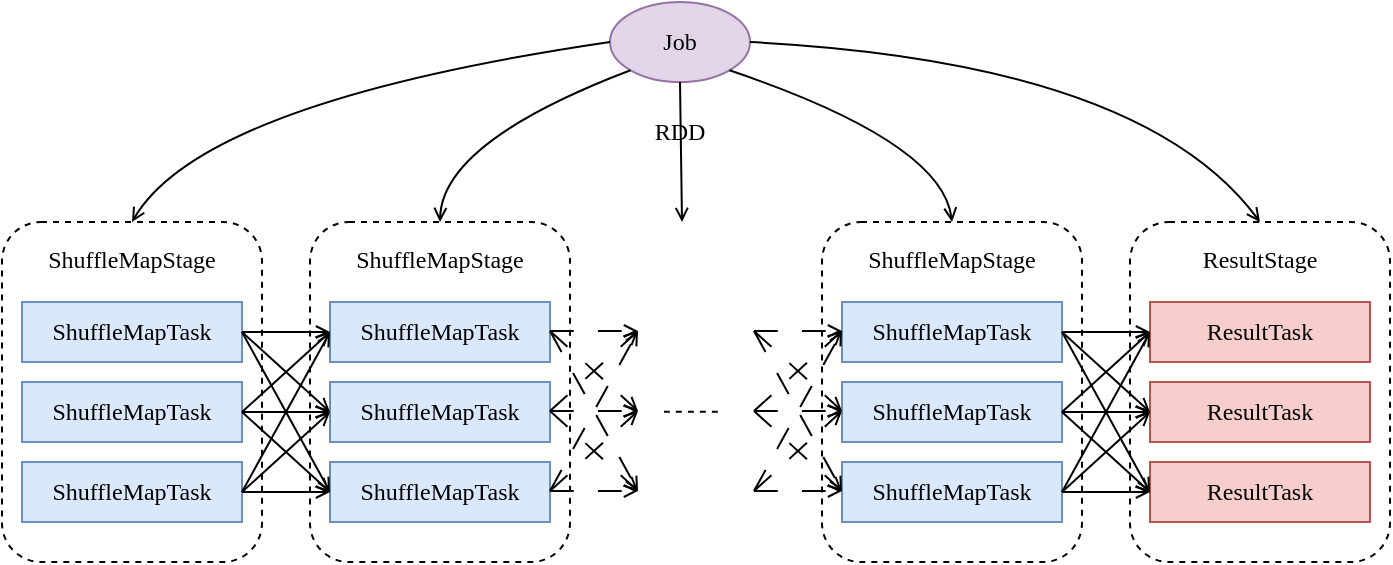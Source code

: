 <mxfile>
    <diagram id="lVGYzZIAy79_TJMXVGw1" name="第 2 页">
        <mxGraphModel dx="1463" dy="550" grid="0" gridSize="10" guides="1" tooltips="1" connect="1" arrows="1" fold="1" page="0" pageScale="1" pageWidth="827" pageHeight="1169" math="0" shadow="0">
            <root>
                <mxCell id="0"/>
                <mxCell id="1" parent="0"/>
                <mxCell id="kYEHjdni47PENweSAJBy-1" value="&lt;font face=&quot;Lucida Console&quot;&gt;Job&lt;/font&gt;" style="ellipse;whiteSpace=wrap;html=1;fillColor=#e1d5e7;strokeColor=#9673a6;" vertex="1" parent="1">
                    <mxGeometry x="344" y="20" width="70" height="40" as="geometry"/>
                </mxCell>
                <mxCell id="kYEHjdni47PENweSAJBy-2" value="" style="rounded=1;whiteSpace=wrap;html=1;dashed=1;" vertex="1" parent="1">
                    <mxGeometry x="40" y="130" width="130" height="170" as="geometry"/>
                </mxCell>
                <mxCell id="kYEHjdni47PENweSAJBy-3" value="&lt;font face=&quot;Lucida Console&quot;&gt;ShuffleMapStage&lt;/font&gt;" style="text;strokeColor=none;fillColor=none;html=1;align=center;verticalAlign=middle;whiteSpace=wrap;rounded=0;" vertex="1" parent="1">
                    <mxGeometry x="45" y="134" width="120" height="30" as="geometry"/>
                </mxCell>
                <mxCell id="kYEHjdni47PENweSAJBy-4" value="&lt;font face=&quot;Lucida Console&quot;&gt;ShuffleMapTask&lt;/font&gt;" style="rounded=0;whiteSpace=wrap;html=1;fillColor=#dae8fc;strokeColor=#6c8ebf;" vertex="1" parent="1">
                    <mxGeometry x="50" y="170" width="110" height="30" as="geometry"/>
                </mxCell>
                <mxCell id="kYEHjdni47PENweSAJBy-5" value="&lt;font face=&quot;Lucida Console&quot;&gt;ShuffleMapTask&lt;/font&gt;" style="rounded=0;whiteSpace=wrap;html=1;fillColor=#dae8fc;strokeColor=#6c8ebf;" vertex="1" parent="1">
                    <mxGeometry x="50" y="210" width="110" height="30" as="geometry"/>
                </mxCell>
                <mxCell id="kYEHjdni47PENweSAJBy-6" value="&lt;font face=&quot;Lucida Console&quot;&gt;ShuffleMapTask&lt;/font&gt;" style="rounded=0;whiteSpace=wrap;html=1;fillColor=#dae8fc;strokeColor=#6c8ebf;" vertex="1" parent="1">
                    <mxGeometry x="50" y="250" width="110" height="30" as="geometry"/>
                </mxCell>
                <mxCell id="kYEHjdni47PENweSAJBy-7" value="" style="rounded=1;whiteSpace=wrap;html=1;dashed=1;" vertex="1" parent="1">
                    <mxGeometry x="194" y="130" width="130" height="170" as="geometry"/>
                </mxCell>
                <mxCell id="kYEHjdni47PENweSAJBy-8" value="&lt;font face=&quot;Lucida Console&quot;&gt;ShuffleMapStage&lt;/font&gt;" style="text;strokeColor=none;fillColor=none;html=1;align=center;verticalAlign=middle;whiteSpace=wrap;rounded=0;" vertex="1" parent="1">
                    <mxGeometry x="199" y="134" width="120" height="30" as="geometry"/>
                </mxCell>
                <mxCell id="kYEHjdni47PENweSAJBy-9" value="&lt;font face=&quot;Lucida Console&quot;&gt;ShuffleMapTask&lt;/font&gt;" style="rounded=0;whiteSpace=wrap;html=1;fillColor=#dae8fc;strokeColor=#6c8ebf;" vertex="1" parent="1">
                    <mxGeometry x="204" y="170" width="110" height="30" as="geometry"/>
                </mxCell>
                <mxCell id="kYEHjdni47PENweSAJBy-10" value="&lt;font face=&quot;Lucida Console&quot;&gt;ShuffleMapTask&lt;/font&gt;" style="rounded=0;whiteSpace=wrap;html=1;fillColor=#dae8fc;strokeColor=#6c8ebf;" vertex="1" parent="1">
                    <mxGeometry x="204" y="210" width="110" height="30" as="geometry"/>
                </mxCell>
                <mxCell id="kYEHjdni47PENweSAJBy-11" value="&lt;font face=&quot;Lucida Console&quot;&gt;ShuffleMapTask&lt;/font&gt;" style="rounded=0;whiteSpace=wrap;html=1;fillColor=#dae8fc;strokeColor=#6c8ebf;" vertex="1" parent="1">
                    <mxGeometry x="204" y="250" width="110" height="30" as="geometry"/>
                </mxCell>
                <mxCell id="kYEHjdni47PENweSAJBy-12" value="" style="edgeStyle=none;orthogonalLoop=1;jettySize=auto;html=1;rounded=0;endArrow=open;startSize=14;endSize=5;sourcePerimeterSpacing=8;targetPerimeterSpacing=8;curved=1;entryX=0;entryY=0.5;entryDx=0;entryDy=0;" edge="1" parent="1" target="kYEHjdni47PENweSAJBy-9">
                    <mxGeometry width="140" relative="1" as="geometry">
                        <mxPoint x="160" y="185.0" as="sourcePoint"/>
                        <mxPoint x="180" y="60" as="targetPoint"/>
                        <Array as="points"/>
                    </mxGeometry>
                </mxCell>
                <mxCell id="kYEHjdni47PENweSAJBy-13" value="" style="edgeStyle=none;orthogonalLoop=1;jettySize=auto;html=1;rounded=0;endArrow=open;startSize=14;endSize=5;sourcePerimeterSpacing=8;targetPerimeterSpacing=8;curved=1;exitX=1;exitY=0.5;exitDx=0;exitDy=0;entryX=0;entryY=0.5;entryDx=0;entryDy=0;" edge="1" parent="1" source="kYEHjdni47PENweSAJBy-5" target="kYEHjdni47PENweSAJBy-10">
                    <mxGeometry width="140" relative="1" as="geometry">
                        <mxPoint x="160" y="220" as="sourcePoint"/>
                        <mxPoint x="300" y="220" as="targetPoint"/>
                        <Array as="points"/>
                    </mxGeometry>
                </mxCell>
                <mxCell id="kYEHjdni47PENweSAJBy-14" value="" style="edgeStyle=none;orthogonalLoop=1;jettySize=auto;html=1;rounded=0;endArrow=open;startSize=14;endSize=5;sourcePerimeterSpacing=8;targetPerimeterSpacing=8;curved=1;exitX=1;exitY=0.5;exitDx=0;exitDy=0;entryX=0;entryY=0.5;entryDx=0;entryDy=0;" edge="1" parent="1" source="kYEHjdni47PENweSAJBy-6" target="kYEHjdni47PENweSAJBy-11">
                    <mxGeometry width="140" relative="1" as="geometry">
                        <mxPoint x="170" y="210" as="sourcePoint"/>
                        <mxPoint x="310" y="210" as="targetPoint"/>
                        <Array as="points"/>
                    </mxGeometry>
                </mxCell>
                <mxCell id="kYEHjdni47PENweSAJBy-15" value="" style="edgeStyle=none;orthogonalLoop=1;jettySize=auto;html=1;rounded=0;endArrow=open;startSize=14;endSize=5;sourcePerimeterSpacing=8;targetPerimeterSpacing=8;curved=1;exitX=1;exitY=0.5;exitDx=0;exitDy=0;entryX=0;entryY=0.5;entryDx=0;entryDy=0;" edge="1" parent="1" source="kYEHjdni47PENweSAJBy-4" target="kYEHjdni47PENweSAJBy-10">
                    <mxGeometry width="140" relative="1" as="geometry">
                        <mxPoint x="170" y="210" as="sourcePoint"/>
                        <mxPoint x="310" y="210" as="targetPoint"/>
                        <Array as="points"/>
                    </mxGeometry>
                </mxCell>
                <mxCell id="kYEHjdni47PENweSAJBy-16" value="" style="edgeStyle=none;orthogonalLoop=1;jettySize=auto;html=1;rounded=0;endArrow=open;startSize=14;endSize=5;sourcePerimeterSpacing=8;targetPerimeterSpacing=8;curved=1;exitX=1;exitY=0.5;exitDx=0;exitDy=0;entryX=0;entryY=0.5;entryDx=0;entryDy=0;" edge="1" parent="1" source="kYEHjdni47PENweSAJBy-4" target="kYEHjdni47PENweSAJBy-11">
                    <mxGeometry width="140" relative="1" as="geometry">
                        <mxPoint x="170" y="210" as="sourcePoint"/>
                        <mxPoint x="310" y="210" as="targetPoint"/>
                        <Array as="points"/>
                    </mxGeometry>
                </mxCell>
                <mxCell id="kYEHjdni47PENweSAJBy-17" value="" style="edgeStyle=none;orthogonalLoop=1;jettySize=auto;html=1;rounded=0;endArrow=open;startSize=14;endSize=5;sourcePerimeterSpacing=8;targetPerimeterSpacing=8;curved=1;entryX=0;entryY=0.5;entryDx=0;entryDy=0;exitX=1;exitY=0.5;exitDx=0;exitDy=0;" edge="1" parent="1" source="kYEHjdni47PENweSAJBy-5" target="kYEHjdni47PENweSAJBy-11">
                    <mxGeometry width="140" relative="1" as="geometry">
                        <mxPoint x="350" y="190" as="sourcePoint"/>
                        <mxPoint x="310" y="210" as="targetPoint"/>
                        <Array as="points"/>
                    </mxGeometry>
                </mxCell>
                <mxCell id="kYEHjdni47PENweSAJBy-18" value="" style="edgeStyle=none;orthogonalLoop=1;jettySize=auto;html=1;rounded=0;endArrow=open;startSize=14;endSize=5;sourcePerimeterSpacing=8;targetPerimeterSpacing=8;curved=1;entryX=0;entryY=0.5;entryDx=0;entryDy=0;exitX=1;exitY=0.5;exitDx=0;exitDy=0;" edge="1" parent="1" source="kYEHjdni47PENweSAJBy-5" target="kYEHjdni47PENweSAJBy-9">
                    <mxGeometry width="140" relative="1" as="geometry">
                        <mxPoint x="170" y="210" as="sourcePoint"/>
                        <mxPoint x="310" y="210" as="targetPoint"/>
                        <Array as="points"/>
                    </mxGeometry>
                </mxCell>
                <mxCell id="kYEHjdni47PENweSAJBy-19" value="" style="edgeStyle=none;orthogonalLoop=1;jettySize=auto;html=1;rounded=0;endArrow=open;startSize=14;endSize=5;sourcePerimeterSpacing=8;targetPerimeterSpacing=8;curved=1;exitX=1;exitY=0.5;exitDx=0;exitDy=0;entryX=0;entryY=0.5;entryDx=0;entryDy=0;" edge="1" parent="1" source="kYEHjdni47PENweSAJBy-6" target="kYEHjdni47PENweSAJBy-10">
                    <mxGeometry width="140" relative="1" as="geometry">
                        <mxPoint x="170" y="210" as="sourcePoint"/>
                        <mxPoint x="310" y="210" as="targetPoint"/>
                        <Array as="points"/>
                    </mxGeometry>
                </mxCell>
                <mxCell id="kYEHjdni47PENweSAJBy-20" value="" style="edgeStyle=none;orthogonalLoop=1;jettySize=auto;html=1;rounded=0;endArrow=open;startSize=14;endSize=5;sourcePerimeterSpacing=8;targetPerimeterSpacing=8;curved=1;entryX=0;entryY=0.5;entryDx=0;entryDy=0;exitX=1;exitY=0.5;exitDx=0;exitDy=0;" edge="1" parent="1" source="kYEHjdni47PENweSAJBy-6" target="kYEHjdni47PENweSAJBy-9">
                    <mxGeometry width="140" relative="1" as="geometry">
                        <mxPoint x="180" y="270" as="sourcePoint"/>
                        <mxPoint x="310" y="210" as="targetPoint"/>
                        <Array as="points"/>
                    </mxGeometry>
                </mxCell>
                <mxCell id="kYEHjdni47PENweSAJBy-21" value="" style="rounded=1;whiteSpace=wrap;html=1;dashed=1;" vertex="1" parent="1">
                    <mxGeometry x="450" y="130" width="130" height="170" as="geometry"/>
                </mxCell>
                <mxCell id="kYEHjdni47PENweSAJBy-22" value="&lt;font face=&quot;Lucida Console&quot;&gt;ShuffleMapStage&lt;/font&gt;" style="text;strokeColor=none;fillColor=none;html=1;align=center;verticalAlign=middle;whiteSpace=wrap;rounded=0;" vertex="1" parent="1">
                    <mxGeometry x="455" y="134" width="120" height="30" as="geometry"/>
                </mxCell>
                <mxCell id="kYEHjdni47PENweSAJBy-23" value="&lt;font face=&quot;Lucida Console&quot;&gt;ShuffleMapTask&lt;/font&gt;" style="rounded=0;whiteSpace=wrap;html=1;fillColor=#dae8fc;strokeColor=#6c8ebf;" vertex="1" parent="1">
                    <mxGeometry x="460" y="170" width="110" height="30" as="geometry"/>
                </mxCell>
                <mxCell id="kYEHjdni47PENweSAJBy-24" value="&lt;font face=&quot;Lucida Console&quot;&gt;ShuffleMapTask&lt;/font&gt;" style="rounded=0;whiteSpace=wrap;html=1;fillColor=#dae8fc;strokeColor=#6c8ebf;" vertex="1" parent="1">
                    <mxGeometry x="460" y="210" width="110" height="30" as="geometry"/>
                </mxCell>
                <mxCell id="kYEHjdni47PENweSAJBy-25" value="&lt;font face=&quot;Lucida Console&quot;&gt;ShuffleMapTask&lt;/font&gt;" style="rounded=0;whiteSpace=wrap;html=1;fillColor=#dae8fc;strokeColor=#6c8ebf;" vertex="1" parent="1">
                    <mxGeometry x="460" y="250" width="110" height="30" as="geometry"/>
                </mxCell>
                <mxCell id="kYEHjdni47PENweSAJBy-26" value="" style="rounded=1;whiteSpace=wrap;html=1;dashed=1;" vertex="1" parent="1">
                    <mxGeometry x="604" y="130" width="130" height="170" as="geometry"/>
                </mxCell>
                <mxCell id="kYEHjdni47PENweSAJBy-27" value="&lt;font face=&quot;Lucida Console&quot;&gt;ResultStage&lt;/font&gt;" style="text;strokeColor=none;fillColor=none;html=1;align=center;verticalAlign=middle;whiteSpace=wrap;rounded=0;" vertex="1" parent="1">
                    <mxGeometry x="609" y="134" width="120" height="30" as="geometry"/>
                </mxCell>
                <mxCell id="kYEHjdni47PENweSAJBy-28" value="&lt;font face=&quot;Lucida Console&quot;&gt;ResultTask&lt;/font&gt;" style="rounded=0;whiteSpace=wrap;html=1;fillColor=#f8cecc;strokeColor=#b85450;" vertex="1" parent="1">
                    <mxGeometry x="614" y="170" width="110" height="30" as="geometry"/>
                </mxCell>
                <mxCell id="kYEHjdni47PENweSAJBy-29" value="&lt;font face=&quot;Lucida Console&quot;&gt;ResultTask&lt;/font&gt;" style="rounded=0;whiteSpace=wrap;html=1;fillColor=#f8cecc;strokeColor=#b85450;" vertex="1" parent="1">
                    <mxGeometry x="614" y="210" width="110" height="30" as="geometry"/>
                </mxCell>
                <mxCell id="kYEHjdni47PENweSAJBy-30" value="&lt;font face=&quot;Lucida Console&quot;&gt;ResultTask&lt;/font&gt;" style="rounded=0;whiteSpace=wrap;html=1;fillColor=#f8cecc;strokeColor=#b85450;" vertex="1" parent="1">
                    <mxGeometry x="614" y="250" width="110" height="30" as="geometry"/>
                </mxCell>
                <mxCell id="kYEHjdni47PENweSAJBy-31" value="" style="edgeStyle=none;orthogonalLoop=1;jettySize=auto;html=1;rounded=0;endArrow=open;startSize=14;endSize=5;sourcePerimeterSpacing=8;targetPerimeterSpacing=8;curved=1;entryX=0;entryY=0.5;entryDx=0;entryDy=0;" edge="1" parent="1" target="kYEHjdni47PENweSAJBy-28">
                    <mxGeometry width="140" relative="1" as="geometry">
                        <mxPoint x="570" y="185.0" as="sourcePoint"/>
                        <mxPoint x="590" y="60" as="targetPoint"/>
                        <Array as="points"/>
                    </mxGeometry>
                </mxCell>
                <mxCell id="kYEHjdni47PENweSAJBy-32" value="" style="edgeStyle=none;orthogonalLoop=1;jettySize=auto;html=1;rounded=0;endArrow=open;startSize=14;endSize=5;sourcePerimeterSpacing=8;targetPerimeterSpacing=8;curved=1;exitX=1;exitY=0.5;exitDx=0;exitDy=0;entryX=0;entryY=0.5;entryDx=0;entryDy=0;" edge="1" parent="1" source="kYEHjdni47PENweSAJBy-24" target="kYEHjdni47PENweSAJBy-29">
                    <mxGeometry width="140" relative="1" as="geometry">
                        <mxPoint x="570" y="220" as="sourcePoint"/>
                        <mxPoint x="710" y="220" as="targetPoint"/>
                        <Array as="points"/>
                    </mxGeometry>
                </mxCell>
                <mxCell id="kYEHjdni47PENweSAJBy-33" value="" style="edgeStyle=none;orthogonalLoop=1;jettySize=auto;html=1;rounded=0;endArrow=open;startSize=14;endSize=5;sourcePerimeterSpacing=8;targetPerimeterSpacing=8;curved=1;exitX=1;exitY=0.5;exitDx=0;exitDy=0;entryX=0;entryY=0.5;entryDx=0;entryDy=0;" edge="1" parent="1" source="kYEHjdni47PENweSAJBy-25" target="kYEHjdni47PENweSAJBy-30">
                    <mxGeometry width="140" relative="1" as="geometry">
                        <mxPoint x="580" y="210" as="sourcePoint"/>
                        <mxPoint x="720" y="210" as="targetPoint"/>
                        <Array as="points"/>
                    </mxGeometry>
                </mxCell>
                <mxCell id="kYEHjdni47PENweSAJBy-34" value="" style="edgeStyle=none;orthogonalLoop=1;jettySize=auto;html=1;rounded=0;endArrow=open;startSize=14;endSize=5;sourcePerimeterSpacing=8;targetPerimeterSpacing=8;curved=1;exitX=1;exitY=0.5;exitDx=0;exitDy=0;entryX=0;entryY=0.5;entryDx=0;entryDy=0;" edge="1" parent="1" source="kYEHjdni47PENweSAJBy-23" target="kYEHjdni47PENweSAJBy-29">
                    <mxGeometry width="140" relative="1" as="geometry">
                        <mxPoint x="580" y="210" as="sourcePoint"/>
                        <mxPoint x="720" y="210" as="targetPoint"/>
                        <Array as="points"/>
                    </mxGeometry>
                </mxCell>
                <mxCell id="kYEHjdni47PENweSAJBy-35" value="" style="edgeStyle=none;orthogonalLoop=1;jettySize=auto;html=1;rounded=0;endArrow=open;startSize=14;endSize=5;sourcePerimeterSpacing=8;targetPerimeterSpacing=8;curved=1;exitX=1;exitY=0.5;exitDx=0;exitDy=0;entryX=0;entryY=0.5;entryDx=0;entryDy=0;" edge="1" parent="1" source="kYEHjdni47PENweSAJBy-23" target="kYEHjdni47PENweSAJBy-30">
                    <mxGeometry width="140" relative="1" as="geometry">
                        <mxPoint x="580" y="210" as="sourcePoint"/>
                        <mxPoint x="720" y="210" as="targetPoint"/>
                        <Array as="points"/>
                    </mxGeometry>
                </mxCell>
                <mxCell id="kYEHjdni47PENweSAJBy-36" value="" style="edgeStyle=none;orthogonalLoop=1;jettySize=auto;html=1;rounded=0;endArrow=open;startSize=14;endSize=5;sourcePerimeterSpacing=8;targetPerimeterSpacing=8;curved=1;entryX=0;entryY=0.5;entryDx=0;entryDy=0;exitX=1;exitY=0.5;exitDx=0;exitDy=0;" edge="1" parent="1" source="kYEHjdni47PENweSAJBy-24" target="kYEHjdni47PENweSAJBy-30">
                    <mxGeometry width="140" relative="1" as="geometry">
                        <mxPoint x="760" y="190" as="sourcePoint"/>
                        <mxPoint x="720" y="210" as="targetPoint"/>
                        <Array as="points"/>
                    </mxGeometry>
                </mxCell>
                <mxCell id="kYEHjdni47PENweSAJBy-37" value="" style="edgeStyle=none;orthogonalLoop=1;jettySize=auto;html=1;rounded=0;endArrow=open;startSize=14;endSize=5;sourcePerimeterSpacing=8;targetPerimeterSpacing=8;curved=1;entryX=0;entryY=0.5;entryDx=0;entryDy=0;exitX=1;exitY=0.5;exitDx=0;exitDy=0;" edge="1" parent="1" source="kYEHjdni47PENweSAJBy-24" target="kYEHjdni47PENweSAJBy-28">
                    <mxGeometry width="140" relative="1" as="geometry">
                        <mxPoint x="580" y="210" as="sourcePoint"/>
                        <mxPoint x="720" y="210" as="targetPoint"/>
                        <Array as="points"/>
                    </mxGeometry>
                </mxCell>
                <mxCell id="kYEHjdni47PENweSAJBy-38" value="" style="edgeStyle=none;orthogonalLoop=1;jettySize=auto;html=1;rounded=0;endArrow=open;startSize=14;endSize=5;sourcePerimeterSpacing=8;targetPerimeterSpacing=8;curved=1;exitX=1;exitY=0.5;exitDx=0;exitDy=0;entryX=0;entryY=0.5;entryDx=0;entryDy=0;" edge="1" parent="1" source="kYEHjdni47PENweSAJBy-25" target="kYEHjdni47PENweSAJBy-29">
                    <mxGeometry width="140" relative="1" as="geometry">
                        <mxPoint x="580" y="210" as="sourcePoint"/>
                        <mxPoint x="720" y="210" as="targetPoint"/>
                        <Array as="points"/>
                    </mxGeometry>
                </mxCell>
                <mxCell id="kYEHjdni47PENweSAJBy-39" value="" style="edgeStyle=none;orthogonalLoop=1;jettySize=auto;html=1;rounded=0;endArrow=open;startSize=14;endSize=5;sourcePerimeterSpacing=8;targetPerimeterSpacing=8;curved=1;entryX=0;entryY=0.5;entryDx=0;entryDy=0;exitX=1;exitY=0.5;exitDx=0;exitDy=0;" edge="1" parent="1" source="kYEHjdni47PENweSAJBy-25" target="kYEHjdni47PENweSAJBy-28">
                    <mxGeometry width="140" relative="1" as="geometry">
                        <mxPoint x="590" y="270" as="sourcePoint"/>
                        <mxPoint x="720" y="210" as="targetPoint"/>
                        <Array as="points"/>
                    </mxGeometry>
                </mxCell>
                <mxCell id="kYEHjdni47PENweSAJBy-40" value="" style="edgeStyle=none;orthogonalLoop=1;jettySize=auto;html=1;rounded=0;endArrow=open;startSize=14;endSize=5;sourcePerimeterSpacing=8;targetPerimeterSpacing=8;curved=1;entryX=0.5;entryY=0;entryDx=0;entryDy=0;exitX=0;exitY=0.5;exitDx=0;exitDy=0;" edge="1" parent="1" source="kYEHjdni47PENweSAJBy-1" target="kYEHjdni47PENweSAJBy-2">
                    <mxGeometry width="140" relative="1" as="geometry">
                        <mxPoint x="110" y="110" as="sourcePoint"/>
                        <mxPoint x="240" y="60" as="targetPoint"/>
                        <Array as="points">
                            <mxPoint x="140" y="70"/>
                        </Array>
                    </mxGeometry>
                </mxCell>
                <mxCell id="kYEHjdni47PENweSAJBy-41" value="" style="edgeStyle=none;orthogonalLoop=1;jettySize=auto;html=1;rounded=0;endArrow=open;startSize=14;endSize=5;sourcePerimeterSpacing=8;targetPerimeterSpacing=8;curved=1;exitX=0;exitY=1;exitDx=0;exitDy=0;entryX=0.5;entryY=0;entryDx=0;entryDy=0;" edge="1" parent="1" source="kYEHjdni47PENweSAJBy-1" target="kYEHjdni47PENweSAJBy-7">
                    <mxGeometry width="140" relative="1" as="geometry">
                        <mxPoint x="150" y="140" as="sourcePoint"/>
                        <mxPoint x="290" y="140" as="targetPoint"/>
                        <Array as="points">
                            <mxPoint x="260" y="90"/>
                        </Array>
                    </mxGeometry>
                </mxCell>
                <mxCell id="kYEHjdni47PENweSAJBy-42" value="" style="edgeStyle=none;orthogonalLoop=1;jettySize=auto;html=1;rounded=0;endArrow=open;startSize=14;endSize=5;sourcePerimeterSpacing=8;targetPerimeterSpacing=8;curved=1;exitX=1;exitY=0.5;exitDx=0;exitDy=0;entryX=0.5;entryY=0;entryDx=0;entryDy=0;" edge="1" parent="1" source="kYEHjdni47PENweSAJBy-1" target="kYEHjdni47PENweSAJBy-26">
                    <mxGeometry width="140" relative="1" as="geometry">
                        <mxPoint x="400" y="39.57" as="sourcePoint"/>
                        <mxPoint x="540" y="39.57" as="targetPoint"/>
                        <Array as="points">
                            <mxPoint x="610" y="50"/>
                        </Array>
                    </mxGeometry>
                </mxCell>
                <mxCell id="kYEHjdni47PENweSAJBy-43" value="" style="edgeStyle=none;orthogonalLoop=1;jettySize=auto;html=1;rounded=0;endArrow=open;startSize=14;endSize=5;sourcePerimeterSpacing=8;targetPerimeterSpacing=8;curved=1;entryX=0.5;entryY=0;entryDx=0;entryDy=0;exitX=1;exitY=1;exitDx=0;exitDy=0;" edge="1" parent="1" source="kYEHjdni47PENweSAJBy-1" target="kYEHjdni47PENweSAJBy-21">
                    <mxGeometry width="140" relative="1" as="geometry">
                        <mxPoint x="150" y="140" as="sourcePoint"/>
                        <mxPoint x="290" y="140" as="targetPoint"/>
                        <Array as="points">
                            <mxPoint x="510" y="90"/>
                        </Array>
                    </mxGeometry>
                </mxCell>
                <mxCell id="kYEHjdni47PENweSAJBy-44" value="" style="edgeStyle=none;orthogonalLoop=1;jettySize=auto;html=1;rounded=0;endArrow=open;startSize=14;endSize=5;sourcePerimeterSpacing=8;targetPerimeterSpacing=8;curved=1;exitX=0.5;exitY=1;exitDx=0;exitDy=0;" edge="1" parent="1" source="kYEHjdni47PENweSAJBy-1">
                    <mxGeometry width="140" relative="1" as="geometry">
                        <mxPoint x="390" y="100" as="sourcePoint"/>
                        <mxPoint x="380" y="130.0" as="targetPoint"/>
                        <Array as="points"/>
                    </mxGeometry>
                </mxCell>
                <mxCell id="kYEHjdni47PENweSAJBy-45" value="" style="edgeStyle=none;orthogonalLoop=1;jettySize=auto;html=1;rounded=0;endArrow=open;startSize=14;endSize=5;sourcePerimeterSpacing=8;targetPerimeterSpacing=8;curved=1;entryX=0;entryY=0.5;entryDx=0;entryDy=0;dashed=1;dashPattern=12 12;" edge="1" parent="1">
                    <mxGeometry width="140" relative="1" as="geometry">
                        <mxPoint x="314" y="184.5" as="sourcePoint"/>
                        <mxPoint x="358" y="184.5" as="targetPoint"/>
                        <Array as="points"/>
                    </mxGeometry>
                </mxCell>
                <mxCell id="kYEHjdni47PENweSAJBy-46" value="" style="edgeStyle=none;orthogonalLoop=1;jettySize=auto;html=1;rounded=0;endArrow=open;startSize=14;endSize=5;sourcePerimeterSpacing=8;targetPerimeterSpacing=8;curved=1;exitX=1;exitY=0.5;exitDx=0;exitDy=0;entryX=0;entryY=0.5;entryDx=0;entryDy=0;dashed=1;dashPattern=12 12;" edge="1" parent="1">
                    <mxGeometry width="140" relative="1" as="geometry">
                        <mxPoint x="314" y="224.5" as="sourcePoint"/>
                        <mxPoint x="358" y="224.5" as="targetPoint"/>
                        <Array as="points"/>
                    </mxGeometry>
                </mxCell>
                <mxCell id="kYEHjdni47PENweSAJBy-47" value="" style="edgeStyle=none;orthogonalLoop=1;jettySize=auto;html=1;rounded=0;endArrow=open;startSize=14;endSize=5;sourcePerimeterSpacing=8;targetPerimeterSpacing=8;curved=1;exitX=1;exitY=0.5;exitDx=0;exitDy=0;entryX=0;entryY=0.5;entryDx=0;entryDy=0;dashed=1;dashPattern=12 12;" edge="1" parent="1">
                    <mxGeometry width="140" relative="1" as="geometry">
                        <mxPoint x="314" y="264.5" as="sourcePoint"/>
                        <mxPoint x="358" y="264.5" as="targetPoint"/>
                        <Array as="points"/>
                    </mxGeometry>
                </mxCell>
                <mxCell id="kYEHjdni47PENweSAJBy-48" value="" style="edgeStyle=none;orthogonalLoop=1;jettySize=auto;html=1;rounded=0;endArrow=open;startSize=14;endSize=5;sourcePerimeterSpacing=8;targetPerimeterSpacing=8;curved=1;exitX=1;exitY=0.5;exitDx=0;exitDy=0;entryX=0;entryY=0.5;entryDx=0;entryDy=0;dashed=1;dashPattern=12 12;" edge="1" parent="1">
                    <mxGeometry width="140" relative="1" as="geometry">
                        <mxPoint x="314" y="184.5" as="sourcePoint"/>
                        <mxPoint x="358" y="224.5" as="targetPoint"/>
                        <Array as="points"/>
                    </mxGeometry>
                </mxCell>
                <mxCell id="kYEHjdni47PENweSAJBy-49" value="" style="edgeStyle=none;orthogonalLoop=1;jettySize=auto;html=1;rounded=0;endArrow=open;startSize=14;endSize=5;sourcePerimeterSpacing=8;targetPerimeterSpacing=8;curved=1;exitX=1;exitY=0.5;exitDx=0;exitDy=0;entryX=0;entryY=0.5;entryDx=0;entryDy=0;dashed=1;dashPattern=12 12;" edge="1" parent="1">
                    <mxGeometry width="140" relative="1" as="geometry">
                        <mxPoint x="314" y="184.5" as="sourcePoint"/>
                        <mxPoint x="358" y="264.5" as="targetPoint"/>
                        <Array as="points"/>
                    </mxGeometry>
                </mxCell>
                <mxCell id="kYEHjdni47PENweSAJBy-50" value="" style="edgeStyle=none;orthogonalLoop=1;jettySize=auto;html=1;rounded=0;endArrow=open;startSize=14;endSize=5;sourcePerimeterSpacing=8;targetPerimeterSpacing=8;curved=1;entryX=0;entryY=0.5;entryDx=0;entryDy=0;exitX=1;exitY=0.5;exitDx=0;exitDy=0;dashed=1;dashPattern=12 12;" edge="1" parent="1">
                    <mxGeometry width="140" relative="1" as="geometry">
                        <mxPoint x="314" y="224.5" as="sourcePoint"/>
                        <mxPoint x="358" y="264.5" as="targetPoint"/>
                        <Array as="points"/>
                    </mxGeometry>
                </mxCell>
                <mxCell id="kYEHjdni47PENweSAJBy-51" value="" style="edgeStyle=none;orthogonalLoop=1;jettySize=auto;html=1;rounded=0;endArrow=open;startSize=14;endSize=5;sourcePerimeterSpacing=8;targetPerimeterSpacing=8;curved=1;entryX=0;entryY=0.5;entryDx=0;entryDy=0;exitX=1;exitY=0.5;exitDx=0;exitDy=0;dashed=1;dashPattern=12 12;" edge="1" parent="1">
                    <mxGeometry width="140" relative="1" as="geometry">
                        <mxPoint x="314" y="224.5" as="sourcePoint"/>
                        <mxPoint x="358" y="184.5" as="targetPoint"/>
                        <Array as="points"/>
                    </mxGeometry>
                </mxCell>
                <mxCell id="kYEHjdni47PENweSAJBy-52" value="" style="edgeStyle=none;orthogonalLoop=1;jettySize=auto;html=1;rounded=0;endArrow=open;startSize=14;endSize=5;sourcePerimeterSpacing=8;targetPerimeterSpacing=8;curved=1;exitX=1;exitY=0.5;exitDx=0;exitDy=0;entryX=0;entryY=0.5;entryDx=0;entryDy=0;dashed=1;dashPattern=12 12;" edge="1" parent="1">
                    <mxGeometry width="140" relative="1" as="geometry">
                        <mxPoint x="314" y="264.5" as="sourcePoint"/>
                        <mxPoint x="358" y="224.5" as="targetPoint"/>
                        <Array as="points"/>
                    </mxGeometry>
                </mxCell>
                <mxCell id="kYEHjdni47PENweSAJBy-53" value="" style="edgeStyle=none;orthogonalLoop=1;jettySize=auto;html=1;rounded=0;endArrow=open;startSize=14;endSize=5;sourcePerimeterSpacing=8;targetPerimeterSpacing=8;curved=1;entryX=0;entryY=0.5;entryDx=0;entryDy=0;exitX=1;exitY=0.5;exitDx=0;exitDy=0;dashed=1;dashPattern=12 12;" edge="1" parent="1">
                    <mxGeometry width="140" relative="1" as="geometry">
                        <mxPoint x="314" y="264.5" as="sourcePoint"/>
                        <mxPoint x="358" y="184.5" as="targetPoint"/>
                        <Array as="points"/>
                    </mxGeometry>
                </mxCell>
                <mxCell id="kYEHjdni47PENweSAJBy-54" value="" style="edgeStyle=none;orthogonalLoop=1;jettySize=auto;html=1;rounded=0;endArrow=open;startSize=14;endSize=5;sourcePerimeterSpacing=8;targetPerimeterSpacing=8;curved=1;entryX=0;entryY=0.5;entryDx=0;entryDy=0;dashed=1;dashPattern=12 12;" edge="1" parent="1">
                    <mxGeometry width="140" relative="1" as="geometry">
                        <mxPoint x="416" y="184.5" as="sourcePoint"/>
                        <mxPoint x="460" y="184.5" as="targetPoint"/>
                        <Array as="points"/>
                    </mxGeometry>
                </mxCell>
                <mxCell id="kYEHjdni47PENweSAJBy-55" value="" style="edgeStyle=none;orthogonalLoop=1;jettySize=auto;html=1;rounded=0;endArrow=open;startSize=14;endSize=5;sourcePerimeterSpacing=8;targetPerimeterSpacing=8;curved=1;exitX=1;exitY=0.5;exitDx=0;exitDy=0;entryX=0;entryY=0.5;entryDx=0;entryDy=0;dashed=1;dashPattern=12 12;" edge="1" parent="1">
                    <mxGeometry width="140" relative="1" as="geometry">
                        <mxPoint x="416" y="224.5" as="sourcePoint"/>
                        <mxPoint x="460" y="224.5" as="targetPoint"/>
                        <Array as="points"/>
                    </mxGeometry>
                </mxCell>
                <mxCell id="kYEHjdni47PENweSAJBy-56" value="" style="edgeStyle=none;orthogonalLoop=1;jettySize=auto;html=1;rounded=0;endArrow=open;startSize=14;endSize=5;sourcePerimeterSpacing=8;targetPerimeterSpacing=8;curved=1;exitX=1;exitY=0.5;exitDx=0;exitDy=0;entryX=0;entryY=0.5;entryDx=0;entryDy=0;dashed=1;dashPattern=12 12;" edge="1" parent="1">
                    <mxGeometry width="140" relative="1" as="geometry">
                        <mxPoint x="416" y="264.5" as="sourcePoint"/>
                        <mxPoint x="460" y="264.5" as="targetPoint"/>
                        <Array as="points"/>
                    </mxGeometry>
                </mxCell>
                <mxCell id="kYEHjdni47PENweSAJBy-57" value="" style="edgeStyle=none;orthogonalLoop=1;jettySize=auto;html=1;rounded=0;endArrow=open;startSize=14;endSize=5;sourcePerimeterSpacing=8;targetPerimeterSpacing=8;curved=1;exitX=1;exitY=0.5;exitDx=0;exitDy=0;entryX=0;entryY=0.5;entryDx=0;entryDy=0;dashed=1;dashPattern=12 12;" edge="1" parent="1">
                    <mxGeometry width="140" relative="1" as="geometry">
                        <mxPoint x="416" y="184.5" as="sourcePoint"/>
                        <mxPoint x="460" y="224.5" as="targetPoint"/>
                        <Array as="points"/>
                    </mxGeometry>
                </mxCell>
                <mxCell id="kYEHjdni47PENweSAJBy-58" value="" style="edgeStyle=none;orthogonalLoop=1;jettySize=auto;html=1;rounded=0;endArrow=open;startSize=14;endSize=5;sourcePerimeterSpacing=8;targetPerimeterSpacing=8;curved=1;exitX=1;exitY=0.5;exitDx=0;exitDy=0;entryX=0;entryY=0.5;entryDx=0;entryDy=0;dashed=1;dashPattern=12 12;" edge="1" parent="1">
                    <mxGeometry width="140" relative="1" as="geometry">
                        <mxPoint x="416" y="184.5" as="sourcePoint"/>
                        <mxPoint x="460" y="264.5" as="targetPoint"/>
                        <Array as="points"/>
                    </mxGeometry>
                </mxCell>
                <mxCell id="kYEHjdni47PENweSAJBy-59" value="" style="edgeStyle=none;orthogonalLoop=1;jettySize=auto;html=1;rounded=0;endArrow=open;startSize=14;endSize=5;sourcePerimeterSpacing=8;targetPerimeterSpacing=8;curved=1;entryX=0;entryY=0.5;entryDx=0;entryDy=0;exitX=1;exitY=0.5;exitDx=0;exitDy=0;dashed=1;dashPattern=12 12;" edge="1" parent="1">
                    <mxGeometry width="140" relative="1" as="geometry">
                        <mxPoint x="416" y="224.5" as="sourcePoint"/>
                        <mxPoint x="460" y="264.5" as="targetPoint"/>
                        <Array as="points"/>
                    </mxGeometry>
                </mxCell>
                <mxCell id="kYEHjdni47PENweSAJBy-60" value="" style="edgeStyle=none;orthogonalLoop=1;jettySize=auto;html=1;rounded=0;endArrow=open;startSize=14;endSize=5;sourcePerimeterSpacing=8;targetPerimeterSpacing=8;curved=1;entryX=0;entryY=0.5;entryDx=0;entryDy=0;exitX=1;exitY=0.5;exitDx=0;exitDy=0;dashed=1;dashPattern=12 12;" edge="1" parent="1">
                    <mxGeometry width="140" relative="1" as="geometry">
                        <mxPoint x="416" y="224.5" as="sourcePoint"/>
                        <mxPoint x="460" y="184.5" as="targetPoint"/>
                        <Array as="points"/>
                    </mxGeometry>
                </mxCell>
                <mxCell id="kYEHjdni47PENweSAJBy-61" value="" style="edgeStyle=none;orthogonalLoop=1;jettySize=auto;html=1;rounded=0;endArrow=open;startSize=14;endSize=5;sourcePerimeterSpacing=8;targetPerimeterSpacing=8;curved=1;exitX=1;exitY=0.5;exitDx=0;exitDy=0;entryX=0;entryY=0.5;entryDx=0;entryDy=0;dashed=1;dashPattern=12 12;" edge="1" parent="1">
                    <mxGeometry width="140" relative="1" as="geometry">
                        <mxPoint x="416" y="264.5" as="sourcePoint"/>
                        <mxPoint x="460" y="224.5" as="targetPoint"/>
                        <Array as="points"/>
                    </mxGeometry>
                </mxCell>
                <mxCell id="kYEHjdni47PENweSAJBy-62" value="" style="edgeStyle=none;orthogonalLoop=1;jettySize=auto;html=1;rounded=0;endArrow=open;startSize=14;endSize=5;sourcePerimeterSpacing=8;targetPerimeterSpacing=8;curved=1;entryX=0;entryY=0.5;entryDx=0;entryDy=0;exitX=1;exitY=0.5;exitDx=0;exitDy=0;dashed=1;dashPattern=12 12;" edge="1" parent="1">
                    <mxGeometry width="140" relative="1" as="geometry">
                        <mxPoint x="416" y="264.5" as="sourcePoint"/>
                        <mxPoint x="460" y="184.5" as="targetPoint"/>
                        <Array as="points"/>
                    </mxGeometry>
                </mxCell>
                <mxCell id="kYEHjdni47PENweSAJBy-63" value="RDD" style="text;strokeColor=none;fillColor=none;html=1;align=center;verticalAlign=middle;whiteSpace=wrap;rounded=0;fontFamily=Lucida Console;" vertex="1" parent="1">
                    <mxGeometry x="349" y="70" width="60" height="30" as="geometry"/>
                </mxCell>
                <mxCell id="kYEHjdni47PENweSAJBy-64" value="" style="edgeStyle=none;orthogonalLoop=1;jettySize=auto;html=1;rounded=0;endArrow=none;startSize=14;endSize=14;sourcePerimeterSpacing=8;targetPerimeterSpacing=8;curved=1;endFill=0;dashed=1;" edge="1" parent="1">
                    <mxGeometry width="140" relative="1" as="geometry">
                        <mxPoint x="371" y="224.85" as="sourcePoint"/>
                        <mxPoint x="401" y="224.85" as="targetPoint"/>
                        <Array as="points"/>
                    </mxGeometry>
                </mxCell>
            </root>
        </mxGraphModel>
    </diagram>
</mxfile>